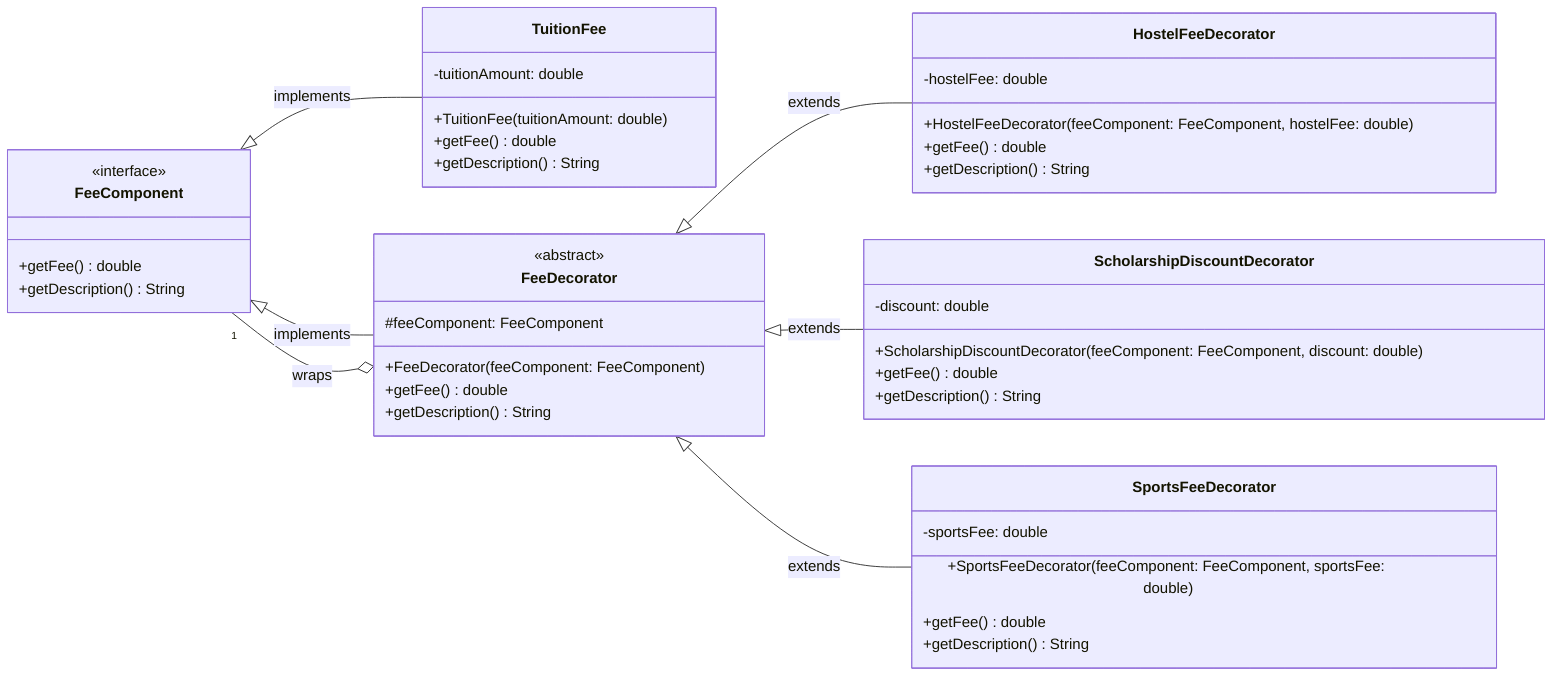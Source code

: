 classDiagram
    direction LR

    class FeeComponent {
        <<interface>>
        +getFee() double
        +getDescription() String
    }

    class TuitionFee {
        -tuitionAmount: double
        +TuitionFee(tuitionAmount: double)
        +getFee() double
        +getDescription() String
    }

    class FeeDecorator {
        <<abstract>>
        #feeComponent: FeeComponent
        +FeeDecorator(feeComponent: FeeComponent)
        +getFee() double
        +getDescription() String
    }

    class HostelFeeDecorator {
        -hostelFee: double
        +HostelFeeDecorator(feeComponent: FeeComponent, hostelFee: double)
        +getFee() double
        +getDescription() String
    }

    class ScholarshipDiscountDecorator {
        -discount: double
        +ScholarshipDiscountDecorator(feeComponent: FeeComponent, discount: double)
        +getFee() double
        +getDescription() String
    }

    class SportsFeeDecorator {
        -sportsFee: double
        +SportsFeeDecorator(feeComponent: FeeComponent, sportsFee: double)
        +getFee() double
        +getDescription() String
    }

    FeeComponent <|-- TuitionFee : implements
    FeeComponent <|-- FeeDecorator : implements
    FeeDecorator <|-- HostelFeeDecorator : extends
    FeeDecorator <|-- ScholarshipDiscountDecorator : extends
    FeeDecorator <|-- SportsFeeDecorator : extends

    FeeDecorator o-- "1" FeeComponent : wraps